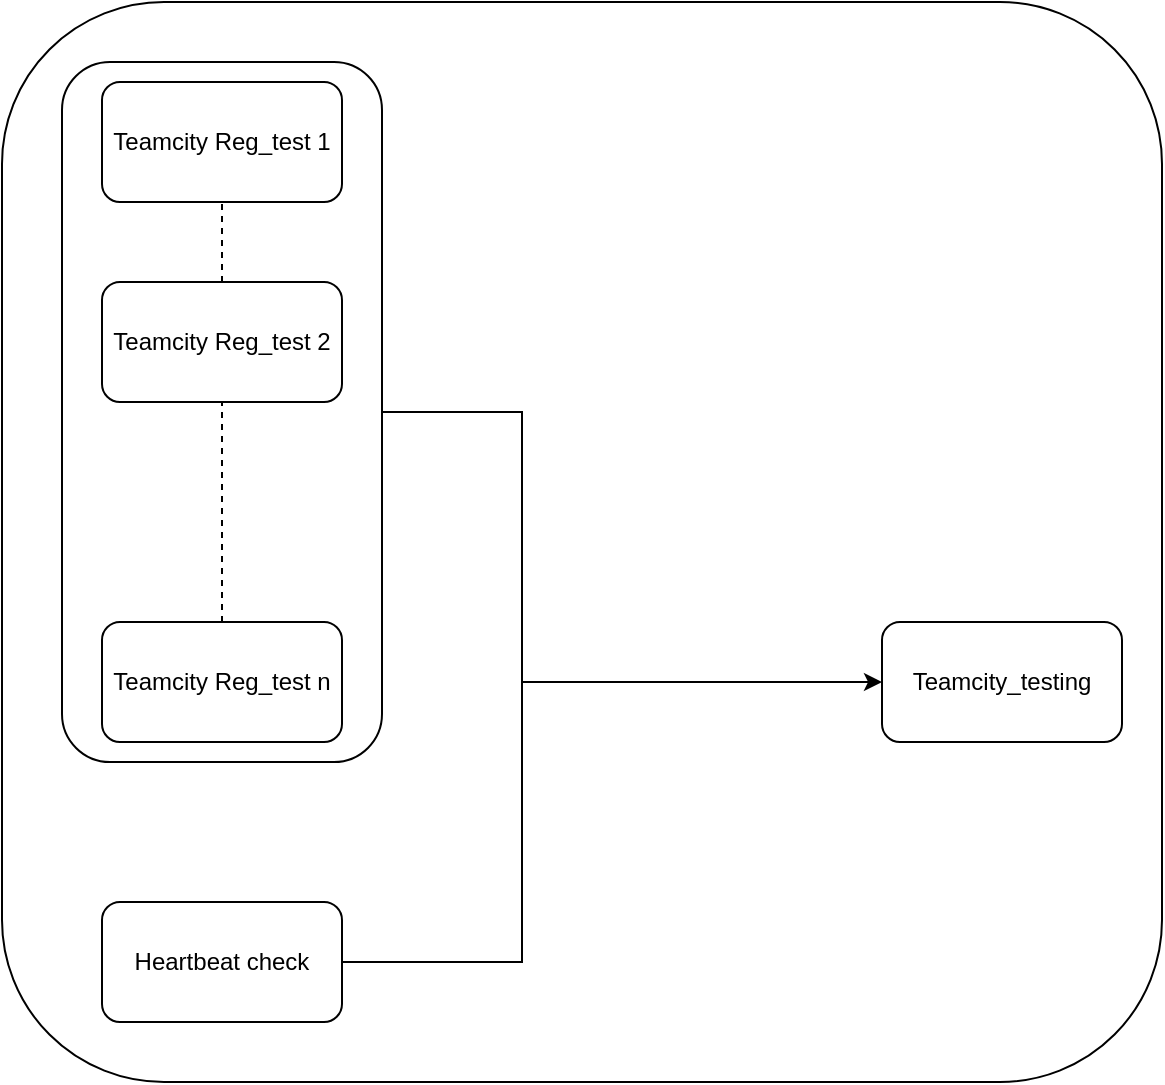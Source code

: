 <mxfile version="12.9.14" type="device"><diagram id="prtHgNgQTEPvFCAcTncT" name="Page-1"><mxGraphModel dx="782" dy="436" grid="1" gridSize="10" guides="1" tooltips="1" connect="1" arrows="1" fold="1" page="1" pageScale="1" pageWidth="827" pageHeight="1169" math="0" shadow="0"><root><mxCell id="0"/><mxCell id="1" parent="0"/><mxCell id="Oxj59c0D7ZshOX9Ng64J-1" value="Teamcity Reg_test 1" style="rounded=1;whiteSpace=wrap;html=1;" vertex="1" parent="1"><mxGeometry x="70" y="60" width="120" height="60" as="geometry"/></mxCell><mxCell id="Oxj59c0D7ZshOX9Ng64J-2" value="&lt;span&gt;Teamcity Reg_test 2&lt;/span&gt;" style="rounded=1;whiteSpace=wrap;html=1;" vertex="1" parent="1"><mxGeometry x="70" y="160" width="120" height="60" as="geometry"/></mxCell><mxCell id="Oxj59c0D7ZshOX9Ng64J-3" value="&lt;span style=&quot;font-family: &amp;#34;helvetica&amp;#34; ; font-size: 12px ; font-style: normal ; font-weight: 400 ; letter-spacing: normal ; text-align: center ; text-indent: 0px ; text-transform: none ; word-spacing: 0px ; float: none ; display: inline&quot;&gt;Teamcity Reg_test n&lt;/span&gt;" style="rounded=1;whiteSpace=wrap;html=1;" vertex="1" parent="1"><mxGeometry x="70" y="330" width="120" height="60" as="geometry"/></mxCell><mxCell id="Oxj59c0D7ZshOX9Ng64J-4" value="Heartbeat check" style="rounded=1;whiteSpace=wrap;html=1;" vertex="1" parent="1"><mxGeometry x="70" y="470" width="120" height="60" as="geometry"/></mxCell><mxCell id="Oxj59c0D7ZshOX9Ng64J-5" value="Teamcity_testing" style="rounded=1;whiteSpace=wrap;html=1;" vertex="1" parent="1"><mxGeometry x="460" y="330" width="120" height="60" as="geometry"/></mxCell><mxCell id="Oxj59c0D7ZshOX9Ng64J-6" value="" style="endArrow=none;dashed=1;html=1;entryX=0.5;entryY=1;entryDx=0;entryDy=0;exitX=0.5;exitY=0;exitDx=0;exitDy=0;" edge="1" parent="1" source="Oxj59c0D7ZshOX9Ng64J-2" target="Oxj59c0D7ZshOX9Ng64J-1"><mxGeometry width="50" height="50" relative="1" as="geometry"><mxPoint x="370" y="250" as="sourcePoint"/><mxPoint x="420" y="200" as="targetPoint"/></mxGeometry></mxCell><mxCell id="Oxj59c0D7ZshOX9Ng64J-7" value="" style="endArrow=none;dashed=1;html=1;entryX=0.5;entryY=1;entryDx=0;entryDy=0;exitX=0.5;exitY=0;exitDx=0;exitDy=0;" edge="1" parent="1" source="Oxj59c0D7ZshOX9Ng64J-3" target="Oxj59c0D7ZshOX9Ng64J-2"><mxGeometry width="50" height="50" relative="1" as="geometry"><mxPoint x="370" y="250" as="sourcePoint"/><mxPoint x="420" y="200" as="targetPoint"/></mxGeometry></mxCell><mxCell id="Oxj59c0D7ZshOX9Ng64J-13" style="edgeStyle=orthogonalEdgeStyle;rounded=0;orthogonalLoop=1;jettySize=auto;html=1;entryX=1;entryY=0.5;entryDx=0;entryDy=0;exitX=1;exitY=0.5;exitDx=0;exitDy=0;endArrow=none;endFill=0;" edge="1" parent="1" source="Oxj59c0D7ZshOX9Ng64J-8" target="Oxj59c0D7ZshOX9Ng64J-4"><mxGeometry relative="1" as="geometry"><Array as="points"><mxPoint x="280" y="225"/><mxPoint x="280" y="500"/></Array></mxGeometry></mxCell><mxCell id="Oxj59c0D7ZshOX9Ng64J-8" value="" style="rounded=1;whiteSpace=wrap;html=1;fillColor=none;" vertex="1" parent="1"><mxGeometry x="50" y="50" width="160" height="350" as="geometry"/></mxCell><mxCell id="Oxj59c0D7ZshOX9Ng64J-11" value="" style="endArrow=classic;html=1;entryX=0;entryY=0.5;entryDx=0;entryDy=0;startArrow=none;startFill=0;endFill=1;" edge="1" parent="1" target="Oxj59c0D7ZshOX9Ng64J-5"><mxGeometry width="50" height="50" relative="1" as="geometry"><mxPoint x="280" y="360" as="sourcePoint"/><mxPoint x="420" y="300" as="targetPoint"/></mxGeometry></mxCell><mxCell id="Oxj59c0D7ZshOX9Ng64J-14" value="" style="rounded=1;whiteSpace=wrap;html=1;fillColor=none;" vertex="1" parent="1"><mxGeometry x="20" y="20" width="580" height="540" as="geometry"/></mxCell></root></mxGraphModel></diagram></mxfile>